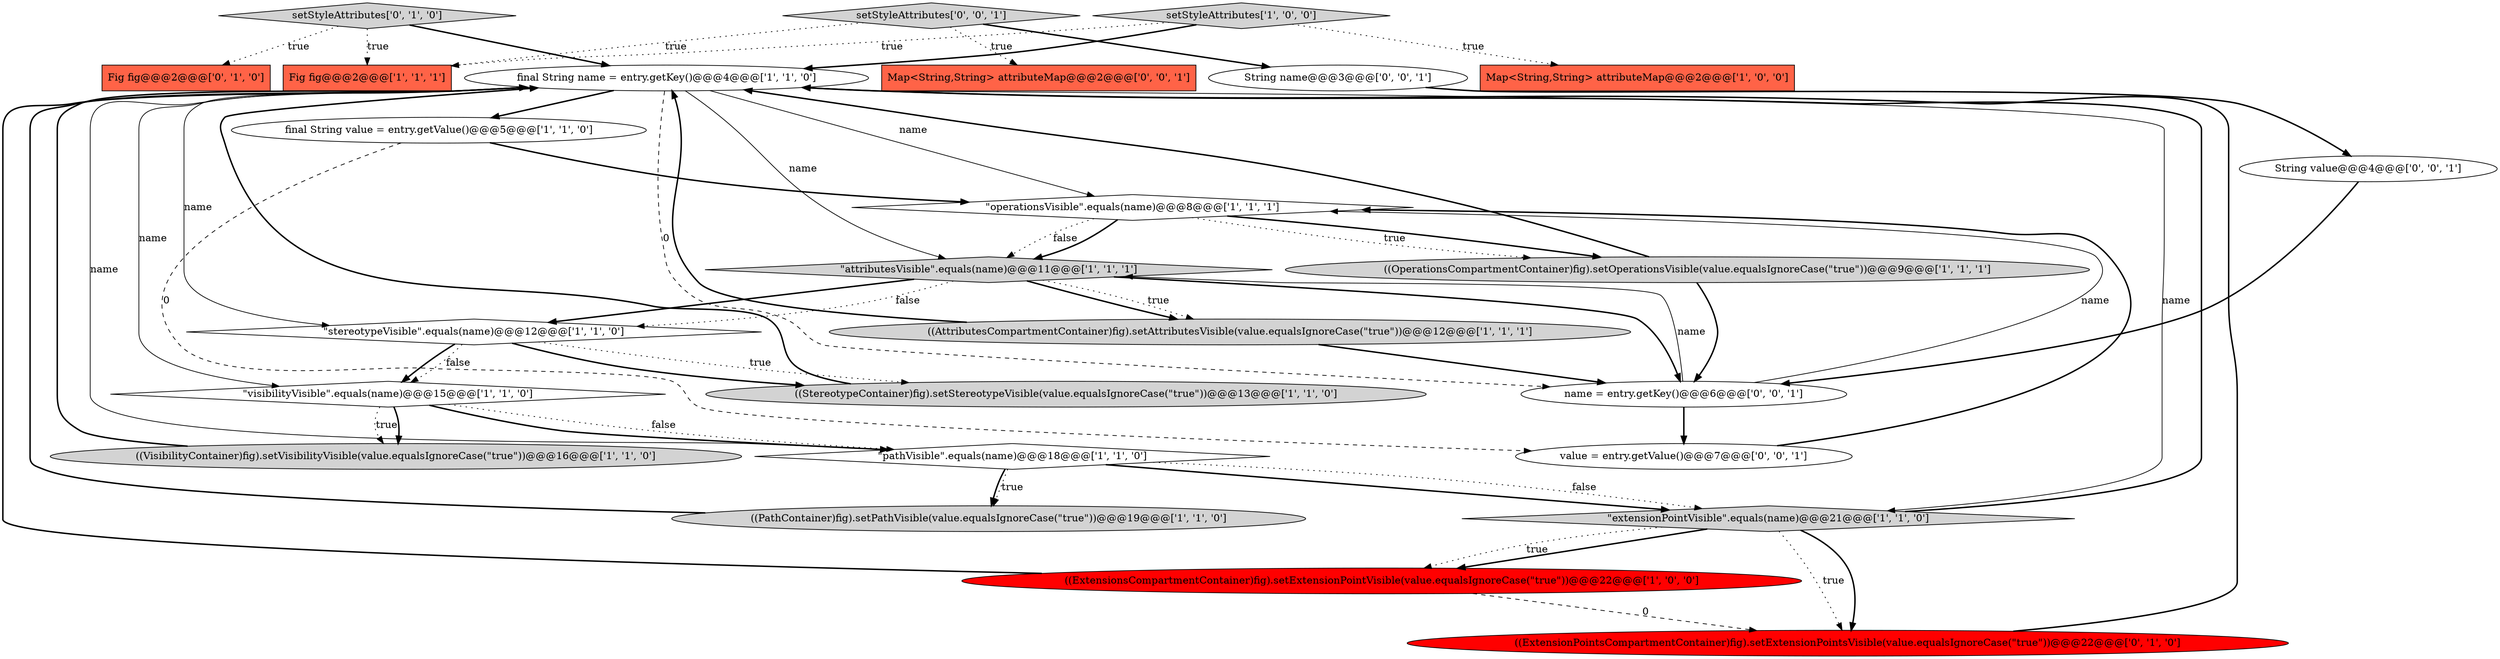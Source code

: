 digraph {
19 [style = filled, label = "setStyleAttributes['0', '1', '0']", fillcolor = lightgray, shape = diamond image = "AAA0AAABBB2BBB"];
11 [style = filled, label = "\"operationsVisible\".equals(name)@@@8@@@['1', '1', '1']", fillcolor = white, shape = diamond image = "AAA0AAABBB1BBB"];
4 [style = filled, label = "((VisibilityContainer)fig).setVisibilityVisible(value.equalsIgnoreCase(\"true\"))@@@16@@@['1', '1', '0']", fillcolor = lightgray, shape = ellipse image = "AAA0AAABBB1BBB"];
21 [style = filled, label = "String value@@@4@@@['0', '0', '1']", fillcolor = white, shape = ellipse image = "AAA0AAABBB3BBB"];
12 [style = filled, label = "Fig fig@@@2@@@['1', '1', '1']", fillcolor = tomato, shape = box image = "AAA0AAABBB1BBB"];
1 [style = filled, label = "\"stereotypeVisible\".equals(name)@@@12@@@['1', '1', '0']", fillcolor = white, shape = diamond image = "AAA0AAABBB1BBB"];
16 [style = filled, label = "setStyleAttributes['1', '0', '0']", fillcolor = lightgray, shape = diamond image = "AAA0AAABBB1BBB"];
17 [style = filled, label = "Fig fig@@@2@@@['0', '1', '0']", fillcolor = tomato, shape = box image = "AAA0AAABBB2BBB"];
15 [style = filled, label = "\"visibilityVisible\".equals(name)@@@15@@@['1', '1', '0']", fillcolor = white, shape = diamond image = "AAA0AAABBB1BBB"];
6 [style = filled, label = "((PathContainer)fig).setPathVisible(value.equalsIgnoreCase(\"true\"))@@@19@@@['1', '1', '0']", fillcolor = lightgray, shape = ellipse image = "AAA0AAABBB1BBB"];
20 [style = filled, label = "Map<String,String> attributeMap@@@2@@@['0', '0', '1']", fillcolor = tomato, shape = box image = "AAA0AAABBB3BBB"];
5 [style = filled, label = "\"pathVisible\".equals(name)@@@18@@@['1', '1', '0']", fillcolor = white, shape = diamond image = "AAA0AAABBB1BBB"];
14 [style = filled, label = "((ExtensionsCompartmentContainer)fig).setExtensionPointVisible(value.equalsIgnoreCase(\"true\"))@@@22@@@['1', '0', '0']", fillcolor = red, shape = ellipse image = "AAA1AAABBB1BBB"];
23 [style = filled, label = "value = entry.getValue()@@@7@@@['0', '0', '1']", fillcolor = white, shape = ellipse image = "AAA0AAABBB3BBB"];
0 [style = filled, label = "final String value = entry.getValue()@@@5@@@['1', '1', '0']", fillcolor = white, shape = ellipse image = "AAA0AAABBB1BBB"];
10 [style = filled, label = "Map<String,String> attributeMap@@@2@@@['1', '0', '0']", fillcolor = tomato, shape = box image = "AAA0AAABBB1BBB"];
18 [style = filled, label = "((ExtensionPointsCompartmentContainer)fig).setExtensionPointsVisible(value.equalsIgnoreCase(\"true\"))@@@22@@@['0', '1', '0']", fillcolor = red, shape = ellipse image = "AAA1AAABBB2BBB"];
22 [style = filled, label = "setStyleAttributes['0', '0', '1']", fillcolor = lightgray, shape = diamond image = "AAA0AAABBB3BBB"];
24 [style = filled, label = "name = entry.getKey()@@@6@@@['0', '0', '1']", fillcolor = white, shape = ellipse image = "AAA0AAABBB3BBB"];
7 [style = filled, label = "\"extensionPointVisible\".equals(name)@@@21@@@['1', '1', '0']", fillcolor = lightgray, shape = diamond image = "AAA0AAABBB1BBB"];
25 [style = filled, label = "String name@@@3@@@['0', '0', '1']", fillcolor = white, shape = ellipse image = "AAA0AAABBB3BBB"];
2 [style = filled, label = "\"attributesVisible\".equals(name)@@@11@@@['1', '1', '1']", fillcolor = lightgray, shape = diamond image = "AAA0AAABBB1BBB"];
13 [style = filled, label = "((OperationsCompartmentContainer)fig).setOperationsVisible(value.equalsIgnoreCase(\"true\"))@@@9@@@['1', '1', '1']", fillcolor = lightgray, shape = ellipse image = "AAA0AAABBB1BBB"];
8 [style = filled, label = "final String name = entry.getKey()@@@4@@@['1', '1', '0']", fillcolor = white, shape = ellipse image = "AAA0AAABBB1BBB"];
9 [style = filled, label = "((AttributesCompartmentContainer)fig).setAttributesVisible(value.equalsIgnoreCase(\"true\"))@@@12@@@['1', '1', '1']", fillcolor = lightgray, shape = ellipse image = "AAA0AAABBB1BBB"];
3 [style = filled, label = "((StereotypeContainer)fig).setStereotypeVisible(value.equalsIgnoreCase(\"true\"))@@@13@@@['1', '1', '0']", fillcolor = lightgray, shape = ellipse image = "AAA0AAABBB1BBB"];
22->25 [style = bold, label=""];
16->12 [style = dotted, label="true"];
13->24 [style = bold, label=""];
2->1 [style = dotted, label="false"];
16->8 [style = bold, label=""];
19->17 [style = dotted, label="true"];
2->1 [style = bold, label=""];
1->15 [style = bold, label=""];
0->23 [style = dashed, label="0"];
5->7 [style = dotted, label="false"];
8->7 [style = solid, label="name"];
11->2 [style = dotted, label="false"];
1->3 [style = bold, label=""];
8->11 [style = solid, label="name"];
8->2 [style = solid, label="name"];
0->11 [style = bold, label=""];
5->6 [style = dotted, label="true"];
19->12 [style = dotted, label="true"];
21->24 [style = bold, label=""];
15->5 [style = dotted, label="false"];
2->9 [style = bold, label=""];
11->13 [style = dotted, label="true"];
8->24 [style = dashed, label="0"];
1->15 [style = dotted, label="false"];
9->8 [style = bold, label=""];
7->8 [style = bold, label=""];
16->10 [style = dotted, label="true"];
11->2 [style = bold, label=""];
19->8 [style = bold, label=""];
15->5 [style = bold, label=""];
8->1 [style = solid, label="name"];
15->4 [style = dotted, label="true"];
22->12 [style = dotted, label="true"];
7->14 [style = bold, label=""];
1->3 [style = dotted, label="true"];
8->0 [style = bold, label=""];
22->20 [style = dotted, label="true"];
2->9 [style = dotted, label="true"];
5->6 [style = bold, label=""];
8->5 [style = solid, label="name"];
3->8 [style = bold, label=""];
8->15 [style = solid, label="name"];
11->13 [style = bold, label=""];
6->8 [style = bold, label=""];
24->11 [style = solid, label="name"];
15->4 [style = bold, label=""];
24->2 [style = solid, label="name"];
7->18 [style = dotted, label="true"];
7->18 [style = bold, label=""];
4->8 [style = bold, label=""];
5->7 [style = bold, label=""];
14->8 [style = bold, label=""];
18->8 [style = bold, label=""];
2->24 [style = bold, label=""];
13->8 [style = bold, label=""];
23->11 [style = bold, label=""];
14->18 [style = dashed, label="0"];
9->24 [style = bold, label=""];
25->21 [style = bold, label=""];
24->23 [style = bold, label=""];
7->14 [style = dotted, label="true"];
}
